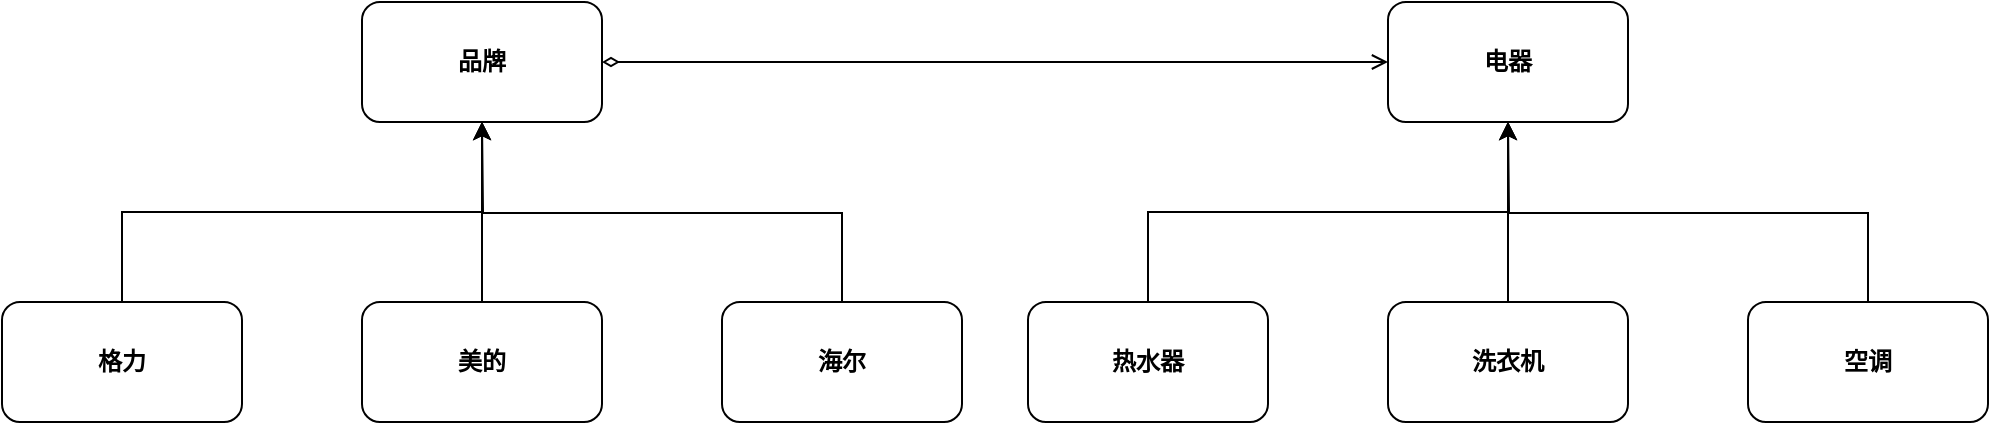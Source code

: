 <mxfile version="10.6.7" type="device"><diagram id="GD3s5aOBn_QZATK0SFSe" name="第 1 页"><mxGraphModel dx="882" dy="673" grid="1" gridSize="10" guides="1" tooltips="1" connect="1" arrows="1" fold="1" page="1" pageScale="1" pageWidth="827" pageHeight="1169" math="0" shadow="0"><root><mxCell id="0"/><mxCell id="1" parent="0"/><mxCell id="lK8p2NPwF89QlDNZPHNE-26" style="edgeStyle=orthogonalEdgeStyle;rounded=0;orthogonalLoop=1;jettySize=auto;html=1;exitX=1;exitY=0.5;exitDx=0;exitDy=0;entryX=0;entryY=0.5;entryDx=0;entryDy=0;startArrow=diamondThin;startFill=0;endArrow=open;endFill=0;targetPerimeterSpacing=0;jumpStyle=none;shadow=0;comic=0;fontStyle=1" edge="1" parent="1" source="lK8p2NPwF89QlDNZPHNE-2" target="lK8p2NPwF89QlDNZPHNE-10"><mxGeometry relative="1" as="geometry"/></mxCell><mxCell id="lK8p2NPwF89QlDNZPHNE-2" value="品牌" style="rounded=1;whiteSpace=wrap;html=1;fontStyle=1" vertex="1" parent="1"><mxGeometry x="490" y="200" width="120" height="60" as="geometry"/></mxCell><mxCell id="lK8p2NPwF89QlDNZPHNE-10" value="电器" style="rounded=1;whiteSpace=wrap;html=1;fontStyle=1" vertex="1" parent="1"><mxGeometry x="1003" y="200" width="120" height="60" as="geometry"/></mxCell><mxCell id="lK8p2NPwF89QlDNZPHNE-24" style="edgeStyle=orthogonalEdgeStyle;rounded=0;orthogonalLoop=1;jettySize=auto;html=1;exitX=0.5;exitY=0;exitDx=0;exitDy=0;fontStyle=1" edge="1" parent="1" source="lK8p2NPwF89QlDNZPHNE-11"><mxGeometry relative="1" as="geometry"><mxPoint x="1063" y="260" as="targetPoint"/></mxGeometry></mxCell><mxCell id="lK8p2NPwF89QlDNZPHNE-11" value="洗衣机" style="rounded=1;whiteSpace=wrap;html=1;verticalAlign=middle;flipH=1;flipV=1;fontStyle=1" vertex="1" parent="1"><mxGeometry x="1003" y="350" width="120" height="60" as="geometry"/></mxCell><mxCell id="lK8p2NPwF89QlDNZPHNE-23" style="edgeStyle=orthogonalEdgeStyle;rounded=0;orthogonalLoop=1;jettySize=auto;html=1;exitX=0.5;exitY=0;exitDx=0;exitDy=0;entryX=0.5;entryY=1;entryDx=0;entryDy=0;fontStyle=1" edge="1" parent="1" source="lK8p2NPwF89QlDNZPHNE-12" target="lK8p2NPwF89QlDNZPHNE-10"><mxGeometry relative="1" as="geometry"/></mxCell><mxCell id="lK8p2NPwF89QlDNZPHNE-12" value="热水器" style="rounded=1;whiteSpace=wrap;html=1;verticalAlign=middle;flipH=1;flipV=1;fontStyle=1" vertex="1" parent="1"><mxGeometry x="823" y="350" width="120" height="60" as="geometry"/></mxCell><mxCell id="lK8p2NPwF89QlDNZPHNE-25" style="edgeStyle=orthogonalEdgeStyle;rounded=0;orthogonalLoop=1;jettySize=auto;html=1;exitX=0.5;exitY=0;exitDx=0;exitDy=0;fontStyle=1" edge="1" parent="1" source="lK8p2NPwF89QlDNZPHNE-13"><mxGeometry relative="1" as="geometry"><mxPoint x="1063" y="260" as="targetPoint"/></mxGeometry></mxCell><mxCell id="lK8p2NPwF89QlDNZPHNE-13" value="空调" style="rounded=1;whiteSpace=wrap;html=1;verticalAlign=middle;flipH=1;flipV=1;fontStyle=1" vertex="1" parent="1"><mxGeometry x="1183" y="350" width="120" height="60" as="geometry"/></mxCell><mxCell id="lK8p2NPwF89QlDNZPHNE-20" style="edgeStyle=orthogonalEdgeStyle;rounded=0;orthogonalLoop=1;jettySize=auto;html=1;exitX=0.5;exitY=0;exitDx=0;exitDy=0;entryX=0.5;entryY=1;entryDx=0;entryDy=0;fontStyle=1" edge="1" parent="1" source="lK8p2NPwF89QlDNZPHNE-5" target="lK8p2NPwF89QlDNZPHNE-2"><mxGeometry relative="1" as="geometry"/></mxCell><mxCell id="lK8p2NPwF89QlDNZPHNE-5" value="美的" style="rounded=1;whiteSpace=wrap;html=1;align=center;verticalAlign=middle;horizontal=1;flipV=1;fontStyle=1" vertex="1" parent="1"><mxGeometry x="490" y="350" width="120" height="60" as="geometry"/></mxCell><mxCell id="lK8p2NPwF89QlDNZPHNE-22" style="edgeStyle=orthogonalEdgeStyle;rounded=0;orthogonalLoop=1;jettySize=auto;html=1;exitX=0.5;exitY=0;exitDx=0;exitDy=0;fontStyle=1" edge="1" parent="1" source="lK8p2NPwF89QlDNZPHNE-7"><mxGeometry relative="1" as="geometry"><mxPoint x="550" y="260" as="targetPoint"/></mxGeometry></mxCell><mxCell id="lK8p2NPwF89QlDNZPHNE-7" value="海尔" style="rounded=1;whiteSpace=wrap;html=1;align=center;verticalAlign=middle;horizontal=1;flipV=1;fontStyle=1" vertex="1" parent="1"><mxGeometry x="670" y="350" width="120" height="60" as="geometry"/></mxCell><mxCell id="lK8p2NPwF89QlDNZPHNE-21" style="edgeStyle=orthogonalEdgeStyle;rounded=0;orthogonalLoop=1;jettySize=auto;html=1;exitX=0.5;exitY=0;exitDx=0;exitDy=0;entryX=0.5;entryY=1;entryDx=0;entryDy=0;fontStyle=1" edge="1" parent="1" source="lK8p2NPwF89QlDNZPHNE-8" target="lK8p2NPwF89QlDNZPHNE-2"><mxGeometry relative="1" as="geometry"/></mxCell><mxCell id="lK8p2NPwF89QlDNZPHNE-8" value="格力" style="rounded=1;whiteSpace=wrap;html=1;align=center;verticalAlign=middle;horizontal=1;flipV=1;fontStyle=1" vertex="1" parent="1"><mxGeometry x="310" y="350" width="120" height="60" as="geometry"/></mxCell></root></mxGraphModel></diagram></mxfile>